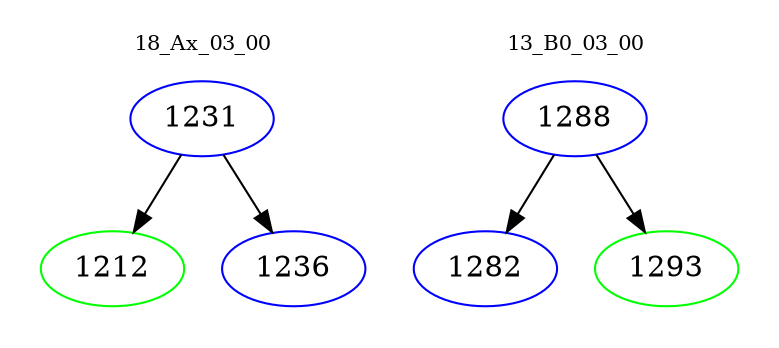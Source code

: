 digraph{
subgraph cluster_0 {
color = white
label = "18_Ax_03_00";
fontsize=10;
T0_1231 [label="1231", color="blue"]
T0_1231 -> T0_1212 [color="black"]
T0_1212 [label="1212", color="green"]
T0_1231 -> T0_1236 [color="black"]
T0_1236 [label="1236", color="blue"]
}
subgraph cluster_1 {
color = white
label = "13_B0_03_00";
fontsize=10;
T1_1288 [label="1288", color="blue"]
T1_1288 -> T1_1282 [color="black"]
T1_1282 [label="1282", color="blue"]
T1_1288 -> T1_1293 [color="black"]
T1_1293 [label="1293", color="green"]
}
}
